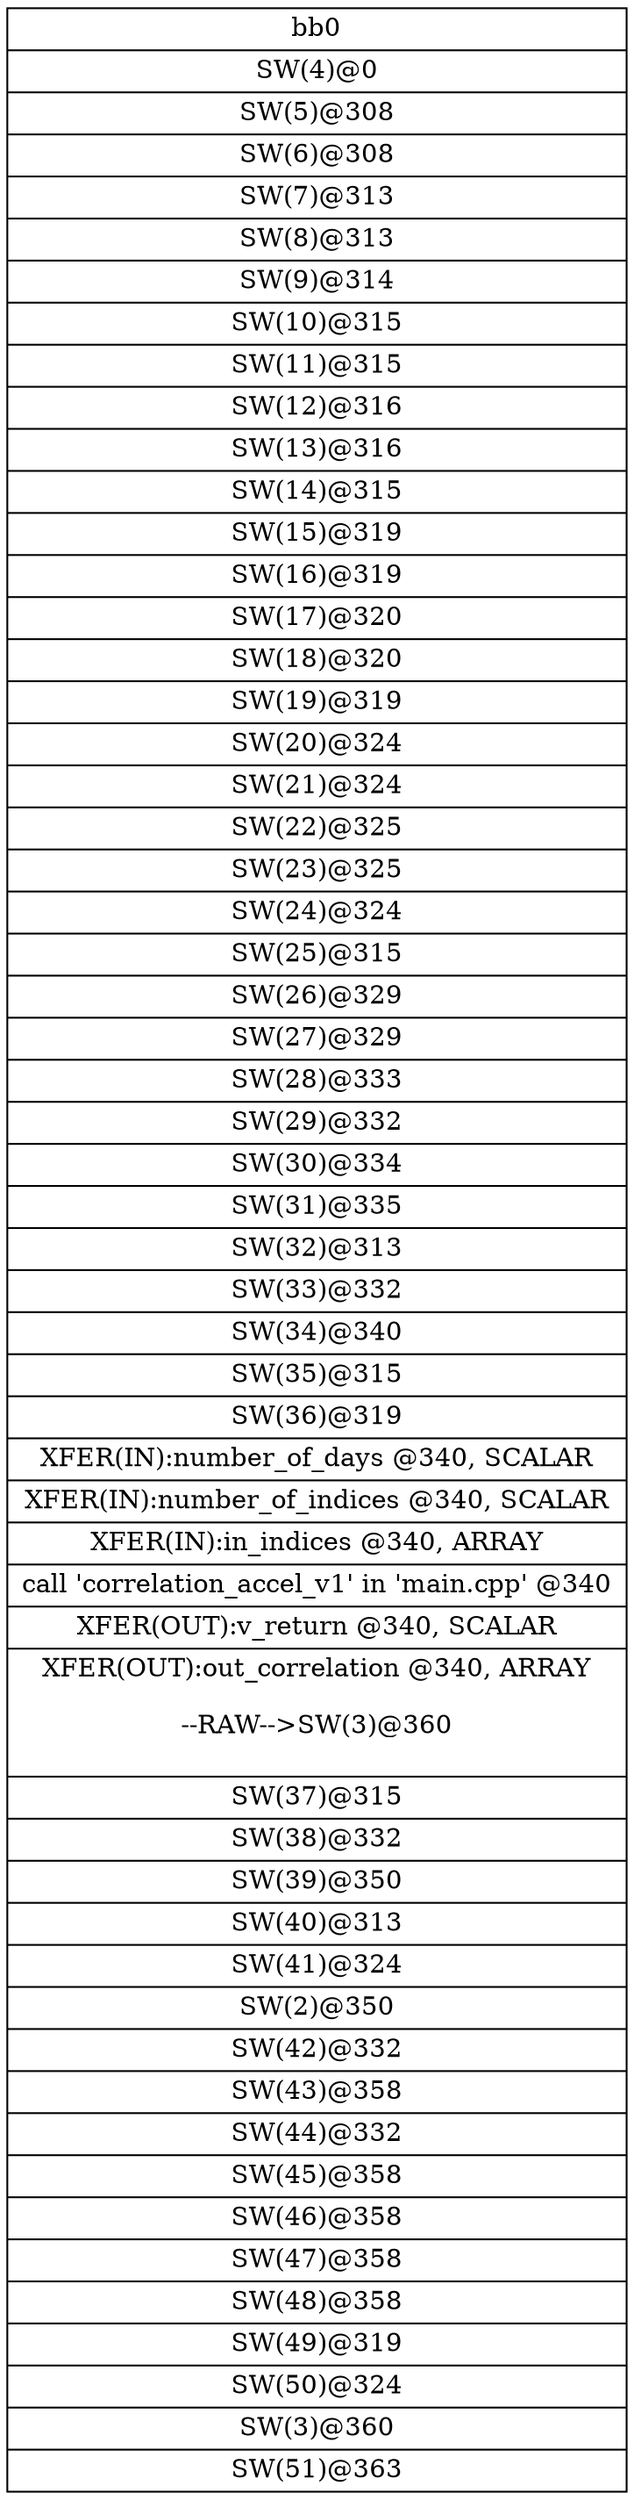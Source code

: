 digraph CDFG {
node [shape=record];
bb0 [shape=record, label = "{bb0|<x0x3cdf6b0>SW(4)@0\n|<x0x3cdf2d0>SW(5)@308\n|<x0x3cdf430>SW(6)@308\n|<x0x3cdf590>SW(7)@313\n|<x0x3c9d7a0>SW(8)@313\n|<x0x3c9d900>SW(9)@314\n|<x0x3c9da60>SW(10)@315\n|<x0x3c9dbc0>SW(11)@315\n|<x0x3c9dd20>SW(12)@316\n|<x0x3c9de90>SW(13)@316\n|<x0x3c9dfc0>SW(14)@315\n|<x0x3c9e120>SW(15)@319\n|<x0x3c9e280>SW(16)@319\n|<x0x3c9e3e0>SW(17)@320\n|<x0x3c9e550>SW(18)@320\n|<x0x3c9e680>SW(19)@319\n|<x0x3c9e7e0>SW(20)@324\n|<x0x3c9e940>SW(21)@324\n|<x0x3c9eaa0>SW(22)@325\n|<x0x3c9ec10>SW(23)@325\n|<x0x3c9ed40>SW(24)@324\n|<x0x3c9eea0>SW(25)@315\n|<x0x3c9f000>SW(26)@329\n|<x0x3c9f130>SW(27)@329\n|<x0x3c9f280>SW(28)@333\n|<x0x3c9f3f0>SW(29)@332\n|<x0x3c9f560>SW(30)@334\n|<x0x3ce0610>SW(31)@335\n|<x0x3ce2790>SW(32)@313\n|<x0x3ce28f0>SW(33)@332\n|<x0x3ce2a60>SW(34)@340\n|<x0x3ce2ba0>SW(35)@315\n|<x0x3ce2d00>SW(36)@319\n|<x0x3ce06f0>XFER(IN):number_of_days @340, SCALAR\n|<x0x3ce0770>XFER(IN):number_of_indices @340, SCALAR\n|<x0x3ce07f0>XFER(IN):in_indices @340, ARRAY\n|<x0x3c9a160>call 'correlation_accel_v1' in 'main.cpp' @340\n|<x0x3ce08f0>XFER(OUT):v_return @340, SCALAR\n|<x0x3ce0870>XFER(OUT):out_correlation @340, ARRAY\n\n--RAW--\>SW(3)@360\n\n|<x0x3ce2e60>SW(37)@315\n|<x0x3ce2fc0>SW(38)@332\n|<x0x3ce3130>SW(39)@350\n|<x0x3ce3270>SW(40)@313\n|<x0x3ce33d0>SW(41)@324\n|<x0x3c9ad30>SW(2)@350\n|<x0x3ce3530>SW(42)@332\n|<x0x3ce36a0>SW(43)@358\n|<x0x3ce37e0>SW(44)@332\n|<x0x3ce3950>SW(45)@358\n|<x0x3ce3a80>SW(46)@358\n|<x0x3ce3bb0>SW(47)@358\n|<x0x3ce3ce0>SW(48)@358\n|<x0x3ce3e40>SW(49)@319\n|<x0x3ce3fa0>SW(50)@324\n|<x0x3c9acd0>SW(3)@360\n|<x0x3ce4100>SW(51)@363\n}"];
}

